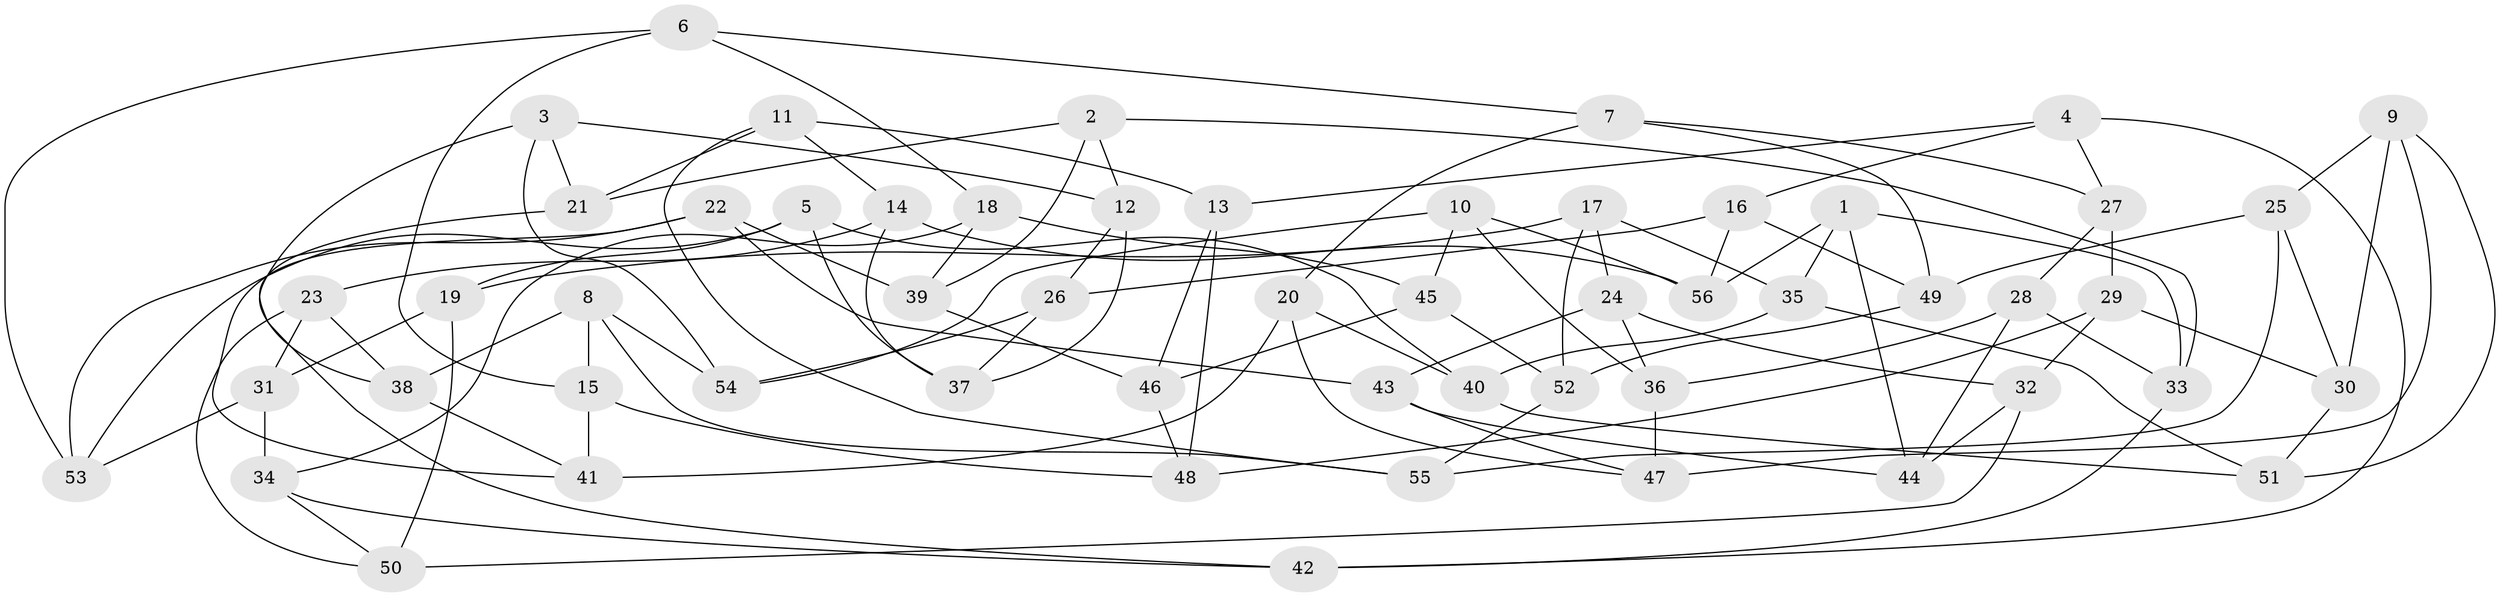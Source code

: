 // Generated by graph-tools (version 1.1) at 2025/37/03/09/25 02:37:53]
// undirected, 56 vertices, 112 edges
graph export_dot {
graph [start="1"]
  node [color=gray90,style=filled];
  1;
  2;
  3;
  4;
  5;
  6;
  7;
  8;
  9;
  10;
  11;
  12;
  13;
  14;
  15;
  16;
  17;
  18;
  19;
  20;
  21;
  22;
  23;
  24;
  25;
  26;
  27;
  28;
  29;
  30;
  31;
  32;
  33;
  34;
  35;
  36;
  37;
  38;
  39;
  40;
  41;
  42;
  43;
  44;
  45;
  46;
  47;
  48;
  49;
  50;
  51;
  52;
  53;
  54;
  55;
  56;
  1 -- 33;
  1 -- 56;
  1 -- 35;
  1 -- 44;
  2 -- 12;
  2 -- 39;
  2 -- 21;
  2 -- 33;
  3 -- 38;
  3 -- 54;
  3 -- 12;
  3 -- 21;
  4 -- 42;
  4 -- 16;
  4 -- 27;
  4 -- 13;
  5 -- 40;
  5 -- 37;
  5 -- 19;
  5 -- 53;
  6 -- 7;
  6 -- 18;
  6 -- 53;
  6 -- 15;
  7 -- 20;
  7 -- 27;
  7 -- 49;
  8 -- 54;
  8 -- 15;
  8 -- 55;
  8 -- 38;
  9 -- 30;
  9 -- 51;
  9 -- 25;
  9 -- 47;
  10 -- 36;
  10 -- 54;
  10 -- 56;
  10 -- 45;
  11 -- 55;
  11 -- 21;
  11 -- 14;
  11 -- 13;
  12 -- 26;
  12 -- 37;
  13 -- 48;
  13 -- 46;
  14 -- 37;
  14 -- 56;
  14 -- 23;
  15 -- 48;
  15 -- 41;
  16 -- 49;
  16 -- 26;
  16 -- 56;
  17 -- 19;
  17 -- 35;
  17 -- 52;
  17 -- 24;
  18 -- 34;
  18 -- 45;
  18 -- 39;
  19 -- 50;
  19 -- 31;
  20 -- 41;
  20 -- 47;
  20 -- 40;
  21 -- 42;
  22 -- 39;
  22 -- 43;
  22 -- 53;
  22 -- 41;
  23 -- 50;
  23 -- 31;
  23 -- 38;
  24 -- 43;
  24 -- 36;
  24 -- 32;
  25 -- 49;
  25 -- 55;
  25 -- 30;
  26 -- 37;
  26 -- 54;
  27 -- 28;
  27 -- 29;
  28 -- 33;
  28 -- 36;
  28 -- 44;
  29 -- 30;
  29 -- 48;
  29 -- 32;
  30 -- 51;
  31 -- 34;
  31 -- 53;
  32 -- 44;
  32 -- 50;
  33 -- 42;
  34 -- 42;
  34 -- 50;
  35 -- 51;
  35 -- 40;
  36 -- 47;
  38 -- 41;
  39 -- 46;
  40 -- 51;
  43 -- 47;
  43 -- 44;
  45 -- 46;
  45 -- 52;
  46 -- 48;
  49 -- 52;
  52 -- 55;
}
